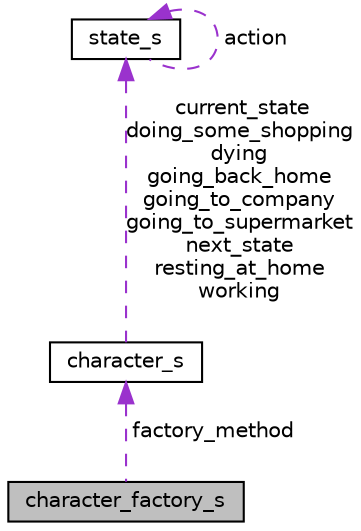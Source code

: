 digraph "character_factory_s"
{
 // LATEX_PDF_SIZE
  edge [fontname="Helvetica",fontsize="10",labelfontname="Helvetica",labelfontsize="10"];
  node [fontname="Helvetica",fontsize="10",shape=record];
  Node1 [label="character_factory_s",height=0.2,width=0.4,color="black", fillcolor="grey75", style="filled", fontcolor="black",tooltip=" "];
  Node2 -> Node1 [dir="back",color="darkorchid3",fontsize="10",style="dashed",label=" factory_method" ,fontname="Helvetica"];
  Node2 [label="character_s",height=0.2,width=0.4,color="black", fillcolor="white", style="filled",URL="$structcharacter__s.html",tooltip=" "];
  Node3 -> Node2 [dir="back",color="darkorchid3",fontsize="10",style="dashed",label=" current_state\ndoing_some_shopping\ndying\ngoing_back_home\ngoing_to_company\ngoing_to_supermarket\nnext_state\nresting_at_home\nworking" ,fontname="Helvetica"];
  Node3 [label="state_s",height=0.2,width=0.4,color="black", fillcolor="white", style="filled",URL="$structstate__s.html",tooltip=" "];
  Node3 -> Node3 [dir="back",color="darkorchid3",fontsize="10",style="dashed",label=" action" ,fontname="Helvetica"];
}
